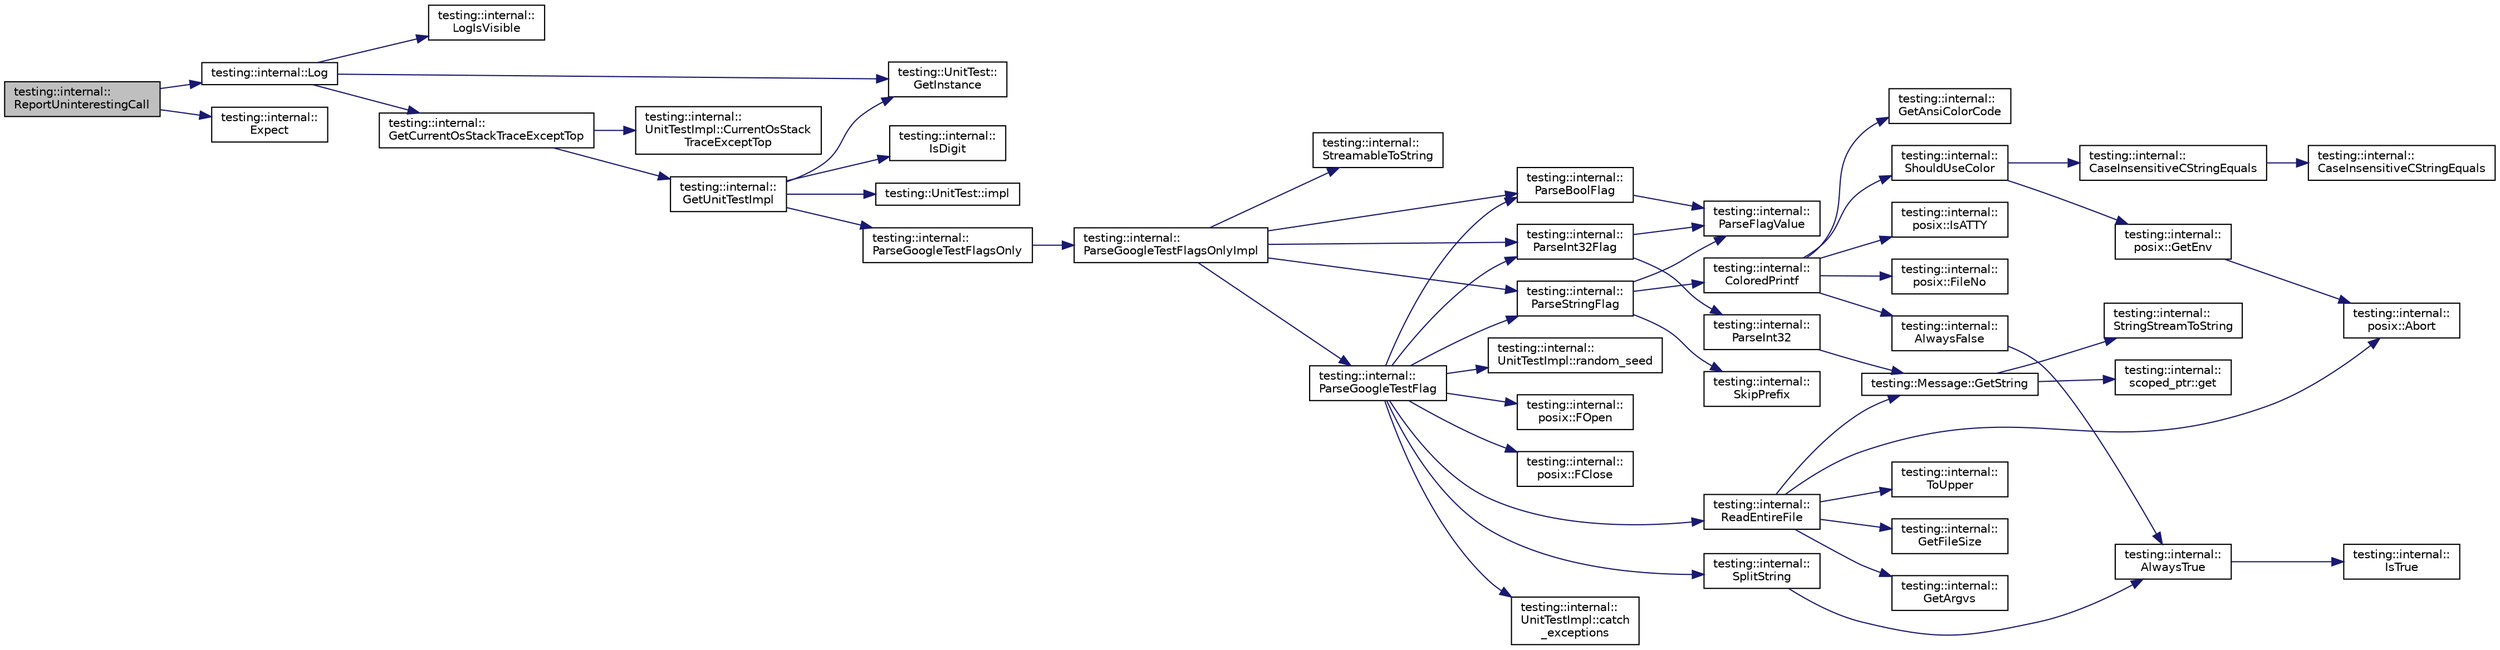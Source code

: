 digraph "testing::internal::ReportUninterestingCall"
{
  edge [fontname="Helvetica",fontsize="10",labelfontname="Helvetica",labelfontsize="10"];
  node [fontname="Helvetica",fontsize="10",shape=record];
  rankdir="LR";
  Node2703 [label="testing::internal::\lReportUninterestingCall",height=0.2,width=0.4,color="black", fillcolor="grey75", style="filled", fontcolor="black"];
  Node2703 -> Node2704 [color="midnightblue",fontsize="10",style="solid",fontname="Helvetica"];
  Node2704 [label="testing::internal::Log",height=0.2,width=0.4,color="black", fillcolor="white", style="filled",URL="$d0/da7/namespacetesting_1_1internal.html#a8a57ce0412334a3f487bbaa8321febbe"];
  Node2704 -> Node2705 [color="midnightblue",fontsize="10",style="solid",fontname="Helvetica"];
  Node2705 [label="testing::internal::\lLogIsVisible",height=0.2,width=0.4,color="black", fillcolor="white", style="filled",URL="$d0/da7/namespacetesting_1_1internal.html#a69ffdba5ee36743e88d8f89b79e566ff"];
  Node2704 -> Node2706 [color="midnightblue",fontsize="10",style="solid",fontname="Helvetica"];
  Node2706 [label="testing::internal::\lGetCurrentOsStackTraceExceptTop",height=0.2,width=0.4,color="black", fillcolor="white", style="filled",URL="$d0/da7/namespacetesting_1_1internal.html#aeb475922b8cd1e6c60ac052bbc396e62"];
  Node2706 -> Node2707 [color="midnightblue",fontsize="10",style="solid",fontname="Helvetica"];
  Node2707 [label="testing::internal::\lGetUnitTestImpl",height=0.2,width=0.4,color="black", fillcolor="white", style="filled",URL="$d0/da7/namespacetesting_1_1internal.html#a9bd0caf5d16512de38b39599c13ee634"];
  Node2707 -> Node2708 [color="midnightblue",fontsize="10",style="solid",fontname="Helvetica"];
  Node2708 [label="testing::UnitTest::\lGetInstance",height=0.2,width=0.4,color="black", fillcolor="white", style="filled",URL="$d7/d47/classtesting_1_1_unit_test.html#a24192400b70b3b946746954e9574fb8e"];
  Node2707 -> Node2709 [color="midnightblue",fontsize="10",style="solid",fontname="Helvetica"];
  Node2709 [label="testing::UnitTest::impl",height=0.2,width=0.4,color="black", fillcolor="white", style="filled",URL="$d7/d47/classtesting_1_1_unit_test.html#a4df5d11a58affb337d7fa62eaa07690e"];
  Node2707 -> Node2710 [color="midnightblue",fontsize="10",style="solid",fontname="Helvetica"];
  Node2710 [label="testing::internal::\lParseGoogleTestFlagsOnly",height=0.2,width=0.4,color="black", fillcolor="white", style="filled",URL="$d0/da7/namespacetesting_1_1internal.html#a472880afbcc592a41e3d623e2dec8412"];
  Node2710 -> Node2711 [color="midnightblue",fontsize="10",style="solid",fontname="Helvetica"];
  Node2711 [label="testing::internal::\lParseGoogleTestFlagsOnlyImpl",height=0.2,width=0.4,color="black", fillcolor="white", style="filled",URL="$d0/da7/namespacetesting_1_1internal.html#ae4c46ce8c3d016848fff52cc5133f2ac"];
  Node2711 -> Node2712 [color="midnightblue",fontsize="10",style="solid",fontname="Helvetica"];
  Node2712 [label="testing::internal::\lStreamableToString",height=0.2,width=0.4,color="black", fillcolor="white", style="filled",URL="$d0/da7/namespacetesting_1_1internal.html#aad4beed95d0846e6ffc5da0978ef3bb9"];
  Node2711 -> Node2713 [color="midnightblue",fontsize="10",style="solid",fontname="Helvetica"];
  Node2713 [label="testing::internal::\lParseBoolFlag",height=0.2,width=0.4,color="black", fillcolor="white", style="filled",URL="$d0/da7/namespacetesting_1_1internal.html#ada3b98e7cfe93f4ba2053c470d9e3e51"];
  Node2713 -> Node2714 [color="midnightblue",fontsize="10",style="solid",fontname="Helvetica"];
  Node2714 [label="testing::internal::\lParseFlagValue",height=0.2,width=0.4,color="black", fillcolor="white", style="filled",URL="$d0/da7/namespacetesting_1_1internal.html#a8bfd56af5e4a89bfb76f7e1723e41b03"];
  Node2711 -> Node2715 [color="midnightblue",fontsize="10",style="solid",fontname="Helvetica"];
  Node2715 [label="testing::internal::\lParseInt32Flag",height=0.2,width=0.4,color="black", fillcolor="white", style="filled",URL="$d0/da7/namespacetesting_1_1internal.html#ae3449e173767750b613114ceac6d916a"];
  Node2715 -> Node2714 [color="midnightblue",fontsize="10",style="solid",fontname="Helvetica"];
  Node2715 -> Node2716 [color="midnightblue",fontsize="10",style="solid",fontname="Helvetica"];
  Node2716 [label="testing::internal::\lParseInt32",height=0.2,width=0.4,color="black", fillcolor="white", style="filled",URL="$d0/da7/namespacetesting_1_1internal.html#ac06fc81336a3d80755f4020d34321766"];
  Node2716 -> Node2717 [color="midnightblue",fontsize="10",style="solid",fontname="Helvetica"];
  Node2717 [label="testing::Message::GetString",height=0.2,width=0.4,color="black", fillcolor="white", style="filled",URL="$d2/da9/classtesting_1_1_message.html#a2cdc4df62bdcc9df37651a1cf527704e"];
  Node2717 -> Node2718 [color="midnightblue",fontsize="10",style="solid",fontname="Helvetica"];
  Node2718 [label="testing::internal::\lStringStreamToString",height=0.2,width=0.4,color="black", fillcolor="white", style="filled",URL="$d0/da7/namespacetesting_1_1internal.html#ac0a2b7f69fc829d80a39e925b6417e39"];
  Node2717 -> Node2719 [color="midnightblue",fontsize="10",style="solid",fontname="Helvetica"];
  Node2719 [label="testing::internal::\lscoped_ptr::get",height=0.2,width=0.4,color="black", fillcolor="white", style="filled",URL="$de/d6a/classtesting_1_1internal_1_1scoped__ptr.html#aa5984291e12453f1e81b7676d1fa26fd"];
  Node2711 -> Node2720 [color="midnightblue",fontsize="10",style="solid",fontname="Helvetica"];
  Node2720 [label="testing::internal::\lParseStringFlag",height=0.2,width=0.4,color="black", fillcolor="white", style="filled",URL="$d0/da7/namespacetesting_1_1internal.html#aa4ce312efaaf7a97aac2303173afe021"];
  Node2720 -> Node2714 [color="midnightblue",fontsize="10",style="solid",fontname="Helvetica"];
  Node2720 -> Node2721 [color="midnightblue",fontsize="10",style="solid",fontname="Helvetica"];
  Node2721 [label="testing::internal::\lSkipPrefix",height=0.2,width=0.4,color="black", fillcolor="white", style="filled",URL="$d0/da7/namespacetesting_1_1internal.html#a244d9a3765727306b597b8992ab84036"];
  Node2720 -> Node2722 [color="midnightblue",fontsize="10",style="solid",fontname="Helvetica"];
  Node2722 [label="testing::internal::\lColoredPrintf",height=0.2,width=0.4,color="black", fillcolor="white", style="filled",URL="$d0/da7/namespacetesting_1_1internal.html#adef3055706176001364e54eb73a87e31"];
  Node2722 -> Node2723 [color="midnightblue",fontsize="10",style="solid",fontname="Helvetica"];
  Node2723 [label="testing::internal::\lAlwaysFalse",height=0.2,width=0.4,color="black", fillcolor="white", style="filled",URL="$d0/da7/namespacetesting_1_1internal.html#a4b24c851ab13569b1b15b3d259b60d2e"];
  Node2723 -> Node2724 [color="midnightblue",fontsize="10",style="solid",fontname="Helvetica"];
  Node2724 [label="testing::internal::\lAlwaysTrue",height=0.2,width=0.4,color="black", fillcolor="white", style="filled",URL="$d0/da7/namespacetesting_1_1internal.html#a922c9da63cd4bf94fc473b9ecac76414"];
  Node2724 -> Node2725 [color="midnightblue",fontsize="10",style="solid",fontname="Helvetica"];
  Node2725 [label="testing::internal::\lIsTrue",height=0.2,width=0.4,color="black", fillcolor="white", style="filled",URL="$d0/da7/namespacetesting_1_1internal.html#a527b9bcc13669b9a16400c8514266254"];
  Node2722 -> Node2726 [color="midnightblue",fontsize="10",style="solid",fontname="Helvetica"];
  Node2726 [label="testing::internal::\lShouldUseColor",height=0.2,width=0.4,color="black", fillcolor="white", style="filled",URL="$d0/da7/namespacetesting_1_1internal.html#ac1db1b4603967a6c4404f31cbbac31a6"];
  Node2726 -> Node2727 [color="midnightblue",fontsize="10",style="solid",fontname="Helvetica"];
  Node2727 [label="testing::internal::\lCaseInsensitiveCStringEquals",height=0.2,width=0.4,color="black", fillcolor="white", style="filled",URL="$d0/da7/namespacetesting_1_1internal.html#aebfd0cd34de52d7973a5b2d03ba848cf"];
  Node2727 -> Node2728 [color="midnightblue",fontsize="10",style="solid",fontname="Helvetica"];
  Node2728 [label="testing::internal::\lCaseInsensitiveCStringEquals",height=0.2,width=0.4,color="black", fillcolor="white", style="filled",URL="$d0/da7/namespacetesting_1_1internal.html#ad5b31f61a3cc5b4226d3560f5b48f4dd"];
  Node2726 -> Node2729 [color="midnightblue",fontsize="10",style="solid",fontname="Helvetica"];
  Node2729 [label="testing::internal::\lposix::GetEnv",height=0.2,width=0.4,color="black", fillcolor="white", style="filled",URL="$d0/d81/namespacetesting_1_1internal_1_1posix.html#a1d5e3da5a27eed25986859fa83cafe95"];
  Node2729 -> Node2730 [color="midnightblue",fontsize="10",style="solid",fontname="Helvetica"];
  Node2730 [label="testing::internal::\lposix::Abort",height=0.2,width=0.4,color="black", fillcolor="white", style="filled",URL="$d0/d81/namespacetesting_1_1internal_1_1posix.html#a69b8278c59359dd6a6f941b4643db9fb"];
  Node2722 -> Node2731 [color="midnightblue",fontsize="10",style="solid",fontname="Helvetica"];
  Node2731 [label="testing::internal::\lposix::IsATTY",height=0.2,width=0.4,color="black", fillcolor="white", style="filled",URL="$d0/d81/namespacetesting_1_1internal_1_1posix.html#a16ebe936b3a8ea462a94191635aedc27"];
  Node2722 -> Node2732 [color="midnightblue",fontsize="10",style="solid",fontname="Helvetica"];
  Node2732 [label="testing::internal::\lposix::FileNo",height=0.2,width=0.4,color="black", fillcolor="white", style="filled",URL="$d0/d81/namespacetesting_1_1internal_1_1posix.html#a3117b067e1f942a2031e666953120ccc"];
  Node2722 -> Node2733 [color="midnightblue",fontsize="10",style="solid",fontname="Helvetica"];
  Node2733 [label="testing::internal::\lGetAnsiColorCode",height=0.2,width=0.4,color="black", fillcolor="white", style="filled",URL="$d0/da7/namespacetesting_1_1internal.html#a0aefb9deb60e90f19c236559837303d8"];
  Node2711 -> Node2734 [color="midnightblue",fontsize="10",style="solid",fontname="Helvetica"];
  Node2734 [label="testing::internal::\lParseGoogleTestFlag",height=0.2,width=0.4,color="black", fillcolor="white", style="filled",URL="$d0/da7/namespacetesting_1_1internal.html#afccff08aa2b1ede0dd32c1364a5dee42"];
  Node2734 -> Node2713 [color="midnightblue",fontsize="10",style="solid",fontname="Helvetica"];
  Node2734 -> Node2735 [color="midnightblue",fontsize="10",style="solid",fontname="Helvetica"];
  Node2735 [label="testing::internal::\lUnitTestImpl::catch\l_exceptions",height=0.2,width=0.4,color="black", fillcolor="white", style="filled",URL="$d7/dda/classtesting_1_1internal_1_1_unit_test_impl.html#aa311b980783a9cfb547831f7b19e3f3a"];
  Node2734 -> Node2720 [color="midnightblue",fontsize="10",style="solid",fontname="Helvetica"];
  Node2734 -> Node2715 [color="midnightblue",fontsize="10",style="solid",fontname="Helvetica"];
  Node2734 -> Node2736 [color="midnightblue",fontsize="10",style="solid",fontname="Helvetica"];
  Node2736 [label="testing::internal::\lUnitTestImpl::random_seed",height=0.2,width=0.4,color="black", fillcolor="white", style="filled",URL="$d7/dda/classtesting_1_1internal_1_1_unit_test_impl.html#a625b9fb6d17b008c44fc902255e6343c"];
  Node2734 -> Node2737 [color="midnightblue",fontsize="10",style="solid",fontname="Helvetica"];
  Node2737 [label="testing::internal::\lposix::FOpen",height=0.2,width=0.4,color="black", fillcolor="white", style="filled",URL="$d0/d81/namespacetesting_1_1internal_1_1posix.html#a4042201dcc4932641d484e7ddf94de7d"];
  Node2734 -> Node2738 [color="midnightblue",fontsize="10",style="solid",fontname="Helvetica"];
  Node2738 [label="testing::internal::\lReadEntireFile",height=0.2,width=0.4,color="black", fillcolor="white", style="filled",URL="$d0/da7/namespacetesting_1_1internal.html#a2cc0be60c54a8701423fe5297e1349ee"];
  Node2738 -> Node2739 [color="midnightblue",fontsize="10",style="solid",fontname="Helvetica"];
  Node2739 [label="testing::internal::\lGetFileSize",height=0.2,width=0.4,color="black", fillcolor="white", style="filled",URL="$d0/da7/namespacetesting_1_1internal.html#a06ca3f65f5e85c9ce7299b9e4cd52408"];
  Node2738 -> Node2740 [color="midnightblue",fontsize="10",style="solid",fontname="Helvetica"];
  Node2740 [label="testing::internal::\lGetArgvs",height=0.2,width=0.4,color="black", fillcolor="white", style="filled",URL="$d0/da7/namespacetesting_1_1internal.html#a344160f771a3b754fa4e54b6e9846b23"];
  Node2738 -> Node2730 [color="midnightblue",fontsize="10",style="solid",fontname="Helvetica"];
  Node2738 -> Node2741 [color="midnightblue",fontsize="10",style="solid",fontname="Helvetica"];
  Node2741 [label="testing::internal::\lToUpper",height=0.2,width=0.4,color="black", fillcolor="white", style="filled",URL="$d0/da7/namespacetesting_1_1internal.html#ac1b876a8133895bd553d4780ecaa1e3a"];
  Node2738 -> Node2717 [color="midnightblue",fontsize="10",style="solid",fontname="Helvetica"];
  Node2734 -> Node2742 [color="midnightblue",fontsize="10",style="solid",fontname="Helvetica"];
  Node2742 [label="testing::internal::\lposix::FClose",height=0.2,width=0.4,color="black", fillcolor="white", style="filled",URL="$d0/d81/namespacetesting_1_1internal_1_1posix.html#af4beeaaa8d62916d5e3b644a1ddfbd6b"];
  Node2734 -> Node2743 [color="midnightblue",fontsize="10",style="solid",fontname="Helvetica"];
  Node2743 [label="testing::internal::\lSplitString",height=0.2,width=0.4,color="black", fillcolor="white", style="filled",URL="$d0/da7/namespacetesting_1_1internal.html#a8eb8eddf760375a490e007b20777ec56"];
  Node2743 -> Node2724 [color="midnightblue",fontsize="10",style="solid",fontname="Helvetica"];
  Node2707 -> Node2744 [color="midnightblue",fontsize="10",style="solid",fontname="Helvetica"];
  Node2744 [label="testing::internal::\lIsDigit",height=0.2,width=0.4,color="black", fillcolor="white", style="filled",URL="$d0/da7/namespacetesting_1_1internal.html#a4bd96b7fa6486802d33ddc217af55a39"];
  Node2706 -> Node2745 [color="midnightblue",fontsize="10",style="solid",fontname="Helvetica"];
  Node2745 [label="testing::internal::\lUnitTestImpl::CurrentOsStack\lTraceExceptTop",height=0.2,width=0.4,color="black", fillcolor="white", style="filled",URL="$d7/dda/classtesting_1_1internal_1_1_unit_test_impl.html#a61c0a51ac4e57d9f884f646ca6dd2210"];
  Node2704 -> Node2708 [color="midnightblue",fontsize="10",style="solid",fontname="Helvetica"];
  Node2703 -> Node2746 [color="midnightblue",fontsize="10",style="solid",fontname="Helvetica"];
  Node2746 [label="testing::internal::\lExpect",height=0.2,width=0.4,color="black", fillcolor="white", style="filled",URL="$d0/da7/namespacetesting_1_1internal.html#ad93379317e10862a77b9fb90aa96e083"];
}
